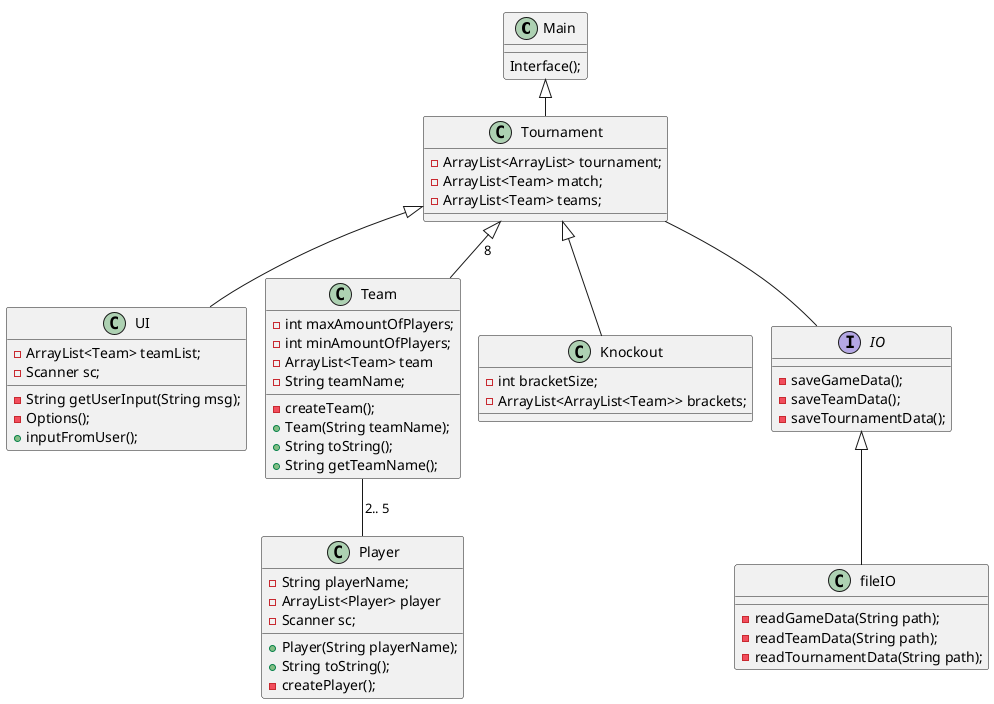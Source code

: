 @startuml
!pragma layout smetana

class Main {
    Interface();
}

class UI {
    - ArrayList<Team> teamList;
    - String getUserInput(String msg);
    - Scanner sc;
    - Options();
    + inputFromUser();

}

class Player {
    - String playerName;
    + Player(String playerName);
    - ArrayList<Player> player
    - Scanner sc;
    + String toString();
    - createPlayer();

}

class Team {
    - int maxAmountOfPlayers;
    - int minAmountOfPlayers;
    - ArrayList<Team> team
    - createTeam();
    - String teamName;
    + Team(String teamName);
    + String toString();
    + String getTeamName();

}

class Knockout {
    - int bracketSize;
    - ArrayList<ArrayList<Team>> brackets;

}

class Tournament {
    - ArrayList<ArrayList> tournament;
    - ArrayList<Team> match;
    - ArrayList<Team> teams;

}


interface IO {
    - saveGameData();
    - saveTeamData();
    - saveTournamentData();

}

class fileIO {
    - readGameData(String path);
    - readTeamData(String path);
    - readTournamentData(String path);
}



Team --Player : 2.. 5

IO <|-- fileIO
Tournament -- IO

Tournament <|-- Team : 8
Tournament <|-- Knockout
Tournament <|-- UI
Main <|-- Tournament





@enduml